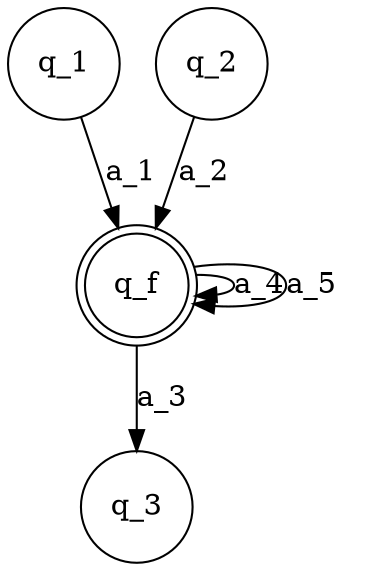 digraph state_machine {
    node [shape = circle] q_1;
    node [shape = circle] q_2;
    node [shape = circle] q_3;
    node [shape = doublecircle] q_f;
    q_1 -> q_f [label = "a_1"];
    q_2 -> q_f [label = "a_2"];
    q_f -> q_3 [label = "a_3"];
    q_f -> q_f [label = "a_4"];
    q_f -> q_f [label = "a_5"];
}

